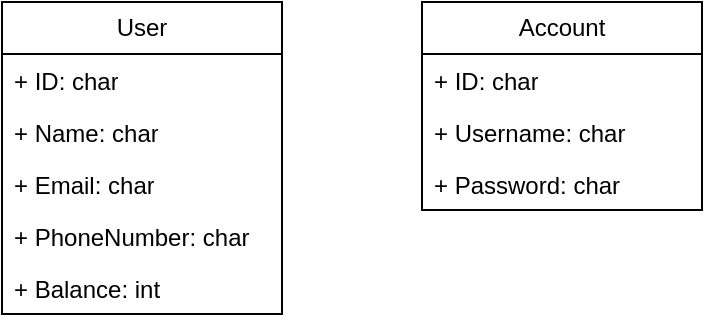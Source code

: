 <mxfile version="24.6.4" type="github">
  <diagram name="Trang-1" id="3eVH9wB3ARJZb3_v9nS9">
    <mxGraphModel dx="759" dy="466" grid="1" gridSize="10" guides="1" tooltips="1" connect="1" arrows="1" fold="1" page="1" pageScale="1" pageWidth="827" pageHeight="1169" math="0" shadow="0">
      <root>
        <mxCell id="0" />
        <mxCell id="1" parent="0" />
        <mxCell id="y-Do68PfX5fhsc2QizIN-1" value="User" style="swimlane;fontStyle=0;childLayout=stackLayout;horizontal=1;startSize=26;fillColor=none;horizontalStack=0;resizeParent=1;resizeParentMax=0;resizeLast=0;collapsible=1;marginBottom=0;whiteSpace=wrap;html=1;" vertex="1" parent="1">
          <mxGeometry x="210" y="510" width="140" height="156" as="geometry" />
        </mxCell>
        <mxCell id="y-Do68PfX5fhsc2QizIN-2" value="+ ID: char" style="text;strokeColor=none;fillColor=none;align=left;verticalAlign=top;spacingLeft=4;spacingRight=4;overflow=hidden;rotatable=0;points=[[0,0.5],[1,0.5]];portConstraint=eastwest;whiteSpace=wrap;html=1;" vertex="1" parent="y-Do68PfX5fhsc2QizIN-1">
          <mxGeometry y="26" width="140" height="26" as="geometry" />
        </mxCell>
        <mxCell id="y-Do68PfX5fhsc2QizIN-3" value="+ Name: char" style="text;strokeColor=none;fillColor=none;align=left;verticalAlign=top;spacingLeft=4;spacingRight=4;overflow=hidden;rotatable=0;points=[[0,0.5],[1,0.5]];portConstraint=eastwest;whiteSpace=wrap;html=1;" vertex="1" parent="y-Do68PfX5fhsc2QizIN-1">
          <mxGeometry y="52" width="140" height="26" as="geometry" />
        </mxCell>
        <mxCell id="y-Do68PfX5fhsc2QizIN-4" value="+ Email: char" style="text;strokeColor=none;fillColor=none;align=left;verticalAlign=top;spacingLeft=4;spacingRight=4;overflow=hidden;rotatable=0;points=[[0,0.5],[1,0.5]];portConstraint=eastwest;whiteSpace=wrap;html=1;" vertex="1" parent="y-Do68PfX5fhsc2QizIN-1">
          <mxGeometry y="78" width="140" height="26" as="geometry" />
        </mxCell>
        <mxCell id="y-Do68PfX5fhsc2QizIN-9" value="+ PhoneNumber: char" style="text;strokeColor=none;fillColor=none;align=left;verticalAlign=top;spacingLeft=4;spacingRight=4;overflow=hidden;rotatable=0;points=[[0,0.5],[1,0.5]];portConstraint=eastwest;whiteSpace=wrap;html=1;" vertex="1" parent="y-Do68PfX5fhsc2QizIN-1">
          <mxGeometry y="104" width="140" height="26" as="geometry" />
        </mxCell>
        <mxCell id="y-Do68PfX5fhsc2QizIN-10" value="+ Balance: int" style="text;strokeColor=none;fillColor=none;align=left;verticalAlign=top;spacingLeft=4;spacingRight=4;overflow=hidden;rotatable=0;points=[[0,0.5],[1,0.5]];portConstraint=eastwest;whiteSpace=wrap;html=1;" vertex="1" parent="y-Do68PfX5fhsc2QizIN-1">
          <mxGeometry y="130" width="140" height="26" as="geometry" />
        </mxCell>
        <mxCell id="y-Do68PfX5fhsc2QizIN-5" value="Account" style="swimlane;fontStyle=0;childLayout=stackLayout;horizontal=1;startSize=26;fillColor=none;horizontalStack=0;resizeParent=1;resizeParentMax=0;resizeLast=0;collapsible=1;marginBottom=0;whiteSpace=wrap;html=1;" vertex="1" parent="1">
          <mxGeometry x="420" y="510" width="140" height="104" as="geometry" />
        </mxCell>
        <mxCell id="y-Do68PfX5fhsc2QizIN-6" value="+ ID: char" style="text;strokeColor=none;fillColor=none;align=left;verticalAlign=top;spacingLeft=4;spacingRight=4;overflow=hidden;rotatable=0;points=[[0,0.5],[1,0.5]];portConstraint=eastwest;whiteSpace=wrap;html=1;" vertex="1" parent="y-Do68PfX5fhsc2QizIN-5">
          <mxGeometry y="26" width="140" height="26" as="geometry" />
        </mxCell>
        <mxCell id="y-Do68PfX5fhsc2QizIN-7" value="+ Username: char" style="text;strokeColor=none;fillColor=none;align=left;verticalAlign=top;spacingLeft=4;spacingRight=4;overflow=hidden;rotatable=0;points=[[0,0.5],[1,0.5]];portConstraint=eastwest;whiteSpace=wrap;html=1;" vertex="1" parent="y-Do68PfX5fhsc2QizIN-5">
          <mxGeometry y="52" width="140" height="26" as="geometry" />
        </mxCell>
        <mxCell id="y-Do68PfX5fhsc2QizIN-8" value="+ Password: char" style="text;strokeColor=none;fillColor=none;align=left;verticalAlign=top;spacingLeft=4;spacingRight=4;overflow=hidden;rotatable=0;points=[[0,0.5],[1,0.5]];portConstraint=eastwest;whiteSpace=wrap;html=1;" vertex="1" parent="y-Do68PfX5fhsc2QizIN-5">
          <mxGeometry y="78" width="140" height="26" as="geometry" />
        </mxCell>
      </root>
    </mxGraphModel>
  </diagram>
</mxfile>
